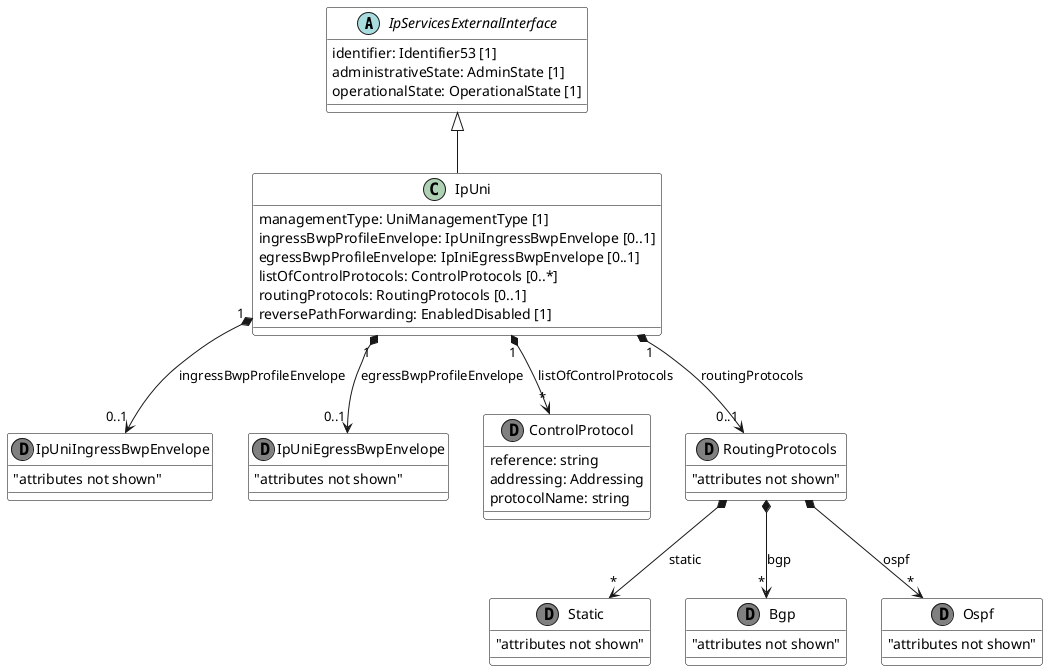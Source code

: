 @startuml
skinparam {
    ClassBackgroundColor White
    ClassBorderColor Black
}

abstract class IpServicesExternalInterface {

    identifier: Identifier53 [1]
    administrativeState: AdminState [1]
    operationalState: OperationalState [1]

}

class IpUni {
    managementType: UniManagementType [1]
    ingressBwpProfileEnvelope: IpUniIngressBwpEnvelope [0..1]
    egressBwpProfileEnvelope: IpIniEgressBwpEnvelope [0..1]
    listOfControlProtocols: ControlProtocols [0..*]
    routingProtocols: RoutingProtocols [0..1]
    reversePathForwarding: EnabledDisabled [1]
}

IpServicesExternalInterface <|-- IpUni

IpUni "1" *--> "0..1" IpUniIngressBwpEnvelope : ingressBwpProfileEnvelope
IpUni "1" *--> "0..1" IpUniEgressBwpEnvelope : egressBwpProfileEnvelope
IpUni "1" *-->"*" ControlProtocol : listOfControlProtocols
IpUni "1" *--> "0..1" RoutingProtocols : routingProtocols

class IpUniIngressBwpEnvelope << (D, Gray) >> {
    "attributes not shown"
}

class IpUniEgressBwpEnvelope << (D, Gray) >> {
    "attributes not shown"
}

class ControlProtocol << (D, Gray) >> {
    reference: string
    addressing: Addressing
    protocolName: string
}

class RoutingProtocols << (D, Gray) >> {
    "attributes not shown"
}

class Static << (D, Gray) >> {
    "attributes not shown"
}

class Bgp << (D, Gray) >> {
    "attributes not shown"
}

class Ospf << (D, Gray) >> {
    "attributes not shown"
}

RoutingProtocols *-->"*" Static : static
RoutingProtocols *-->"*" Bgp : bgp
RoutingProtocols *-->"*" Ospf : ospf


@enduml